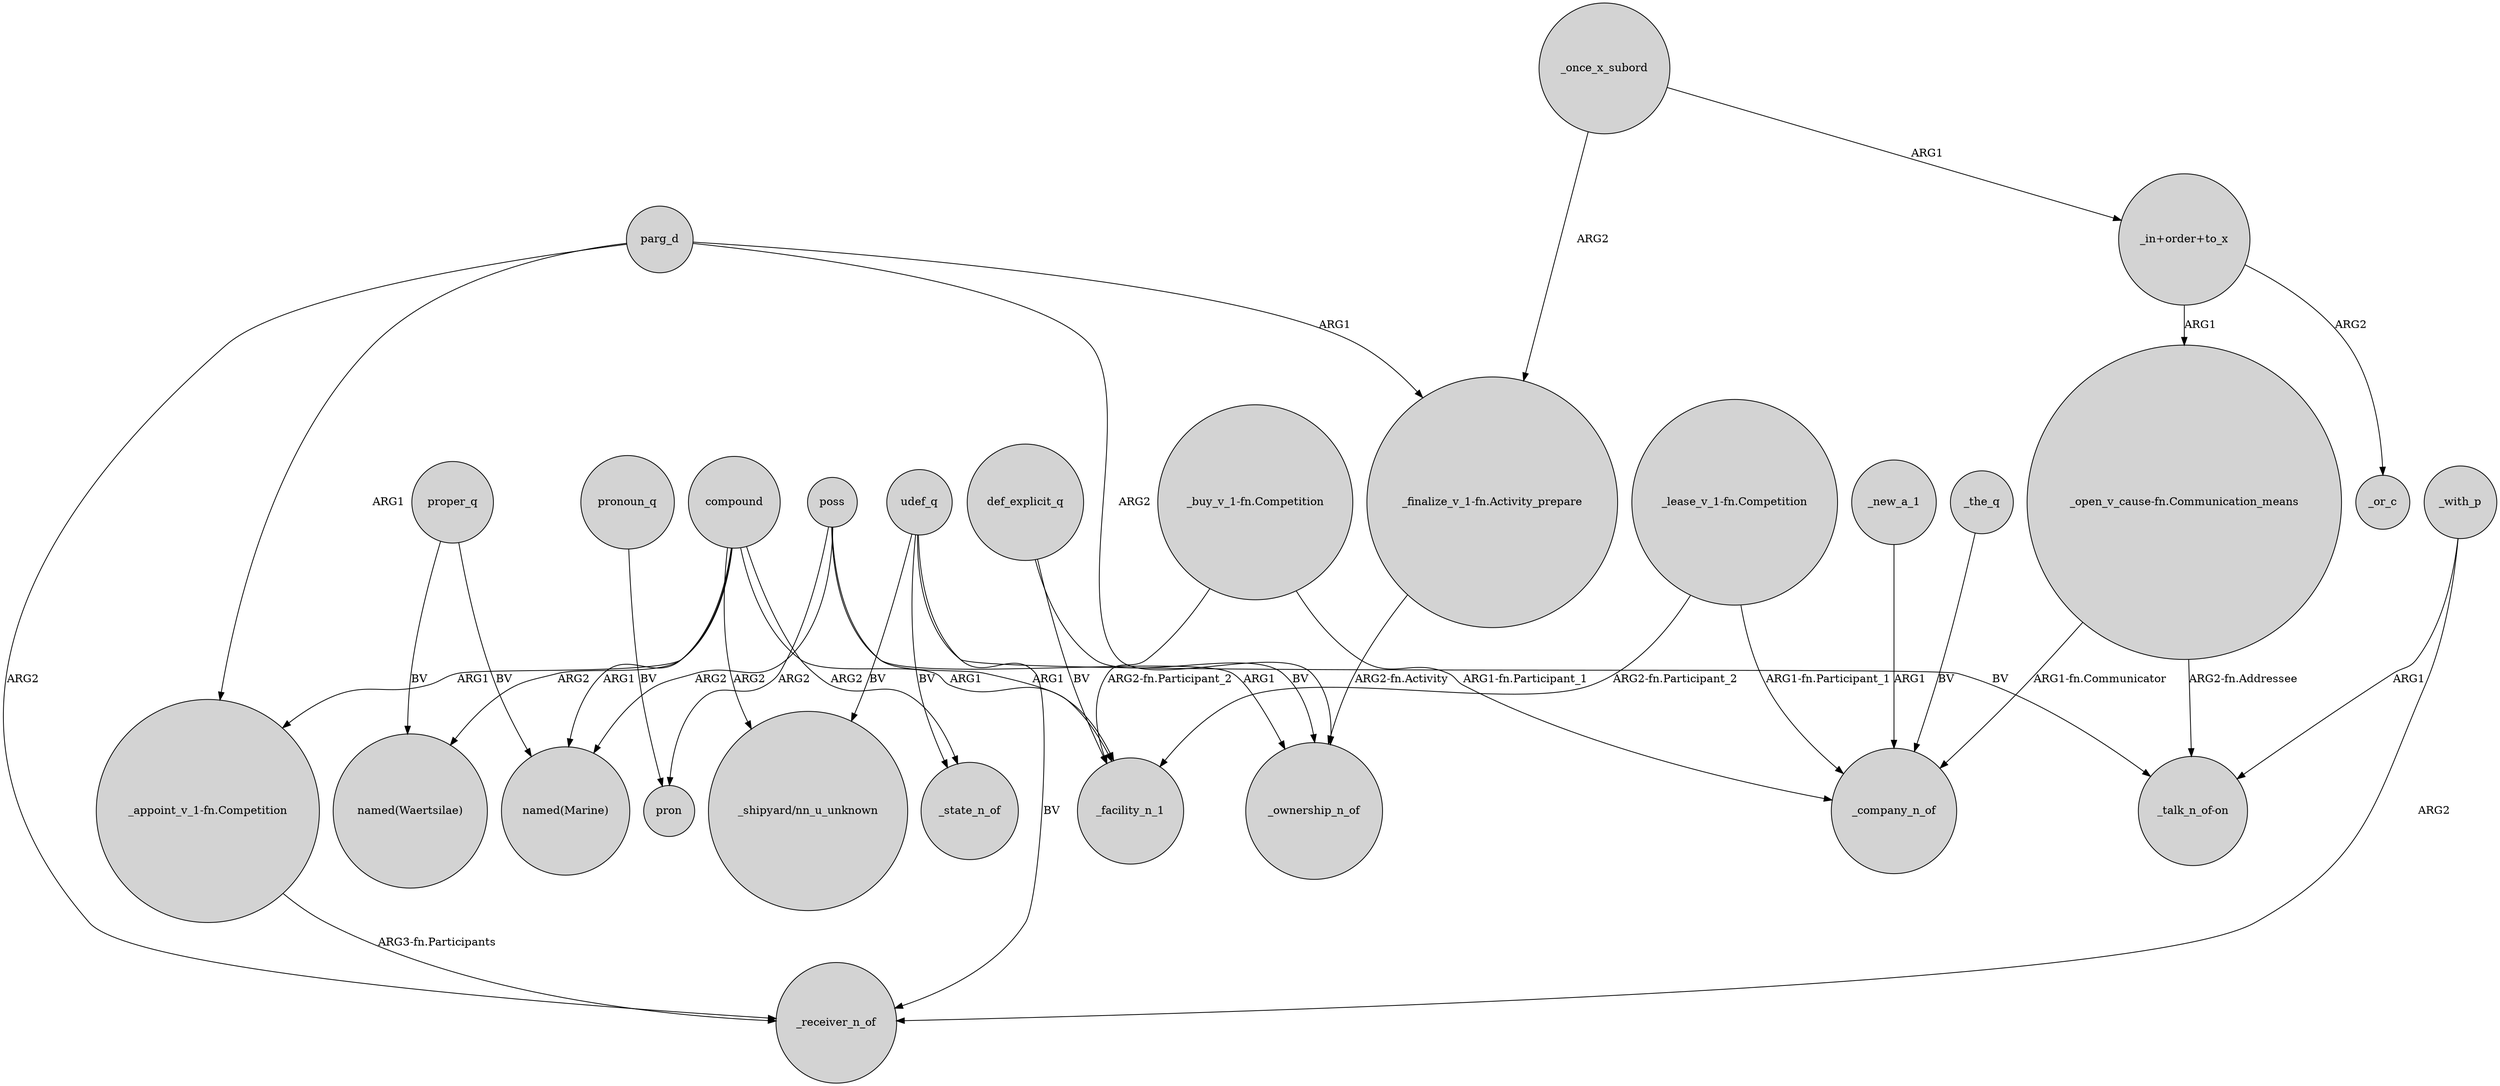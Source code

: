 digraph {
	node [shape=circle style=filled]
	proper_q -> "named(Marine)" [label=BV]
	udef_q -> "_talk_n_of-on" [label=BV]
	parg_d -> "_finalize_v_1-fn.Activity_prepare" [label=ARG1]
	parg_d -> _receiver_n_of [label=ARG2]
	_once_x_subord -> "_in+order+to_x" [label=ARG1]
	"_open_v_cause-fn.Communication_means" -> _company_n_of [label="ARG1-fn.Communicator"]
	compound -> "named(Marine)" [label=ARG1]
	poss -> "named(Marine)" [label=ARG2]
	udef_q -> _receiver_n_of [label=BV]
	compound -> _facility_n_1 [label=ARG1]
	"_appoint_v_1-fn.Competition" -> _receiver_n_of [label="ARG3-fn.Participants"]
	proper_q -> "named(Waertsilae)" [label=BV]
	udef_q -> _state_n_of [label=BV]
	pronoun_q -> pron [label=BV]
	"_open_v_cause-fn.Communication_means" -> "_talk_n_of-on" [label="ARG2-fn.Addressee"]
	poss -> pron [label=ARG2]
	def_explicit_q -> _ownership_n_of [label=BV]
	poss -> _facility_n_1 [label=ARG1]
	"_lease_v_1-fn.Competition" -> _company_n_of [label="ARG1-fn.Participant_1"]
	parg_d -> "_appoint_v_1-fn.Competition" [label=ARG1]
	"_buy_v_1-fn.Competition" -> _company_n_of [label="ARG1-fn.Participant_1"]
	_once_x_subord -> "_finalize_v_1-fn.Activity_prepare" [label=ARG2]
	_with_p -> _receiver_n_of [label=ARG2]
	"_finalize_v_1-fn.Activity_prepare" -> _ownership_n_of [label="ARG2-fn.Activity"]
	"_buy_v_1-fn.Competition" -> _facility_n_1 [label="ARG2-fn.Participant_2"]
	udef_q -> "_shipyard/nn_u_unknown" [label=BV]
	"_lease_v_1-fn.Competition" -> _facility_n_1 [label="ARG2-fn.Participant_2"]
	_new_a_1 -> _company_n_of [label=ARG1]
	compound -> _state_n_of [label=ARG2]
	poss -> _ownership_n_of [label=ARG1]
	def_explicit_q -> _facility_n_1 [label=BV]
	compound -> "_appoint_v_1-fn.Competition" [label=ARG1]
	compound -> "named(Waertsilae)" [label=ARG2]
	parg_d -> _ownership_n_of [label=ARG2]
	compound -> "_shipyard/nn_u_unknown" [label=ARG2]
	_the_q -> _company_n_of [label=BV]
	_with_p -> "_talk_n_of-on" [label=ARG1]
	"_in+order+to_x" -> _or_c [label=ARG2]
	"_in+order+to_x" -> "_open_v_cause-fn.Communication_means" [label=ARG1]
}
